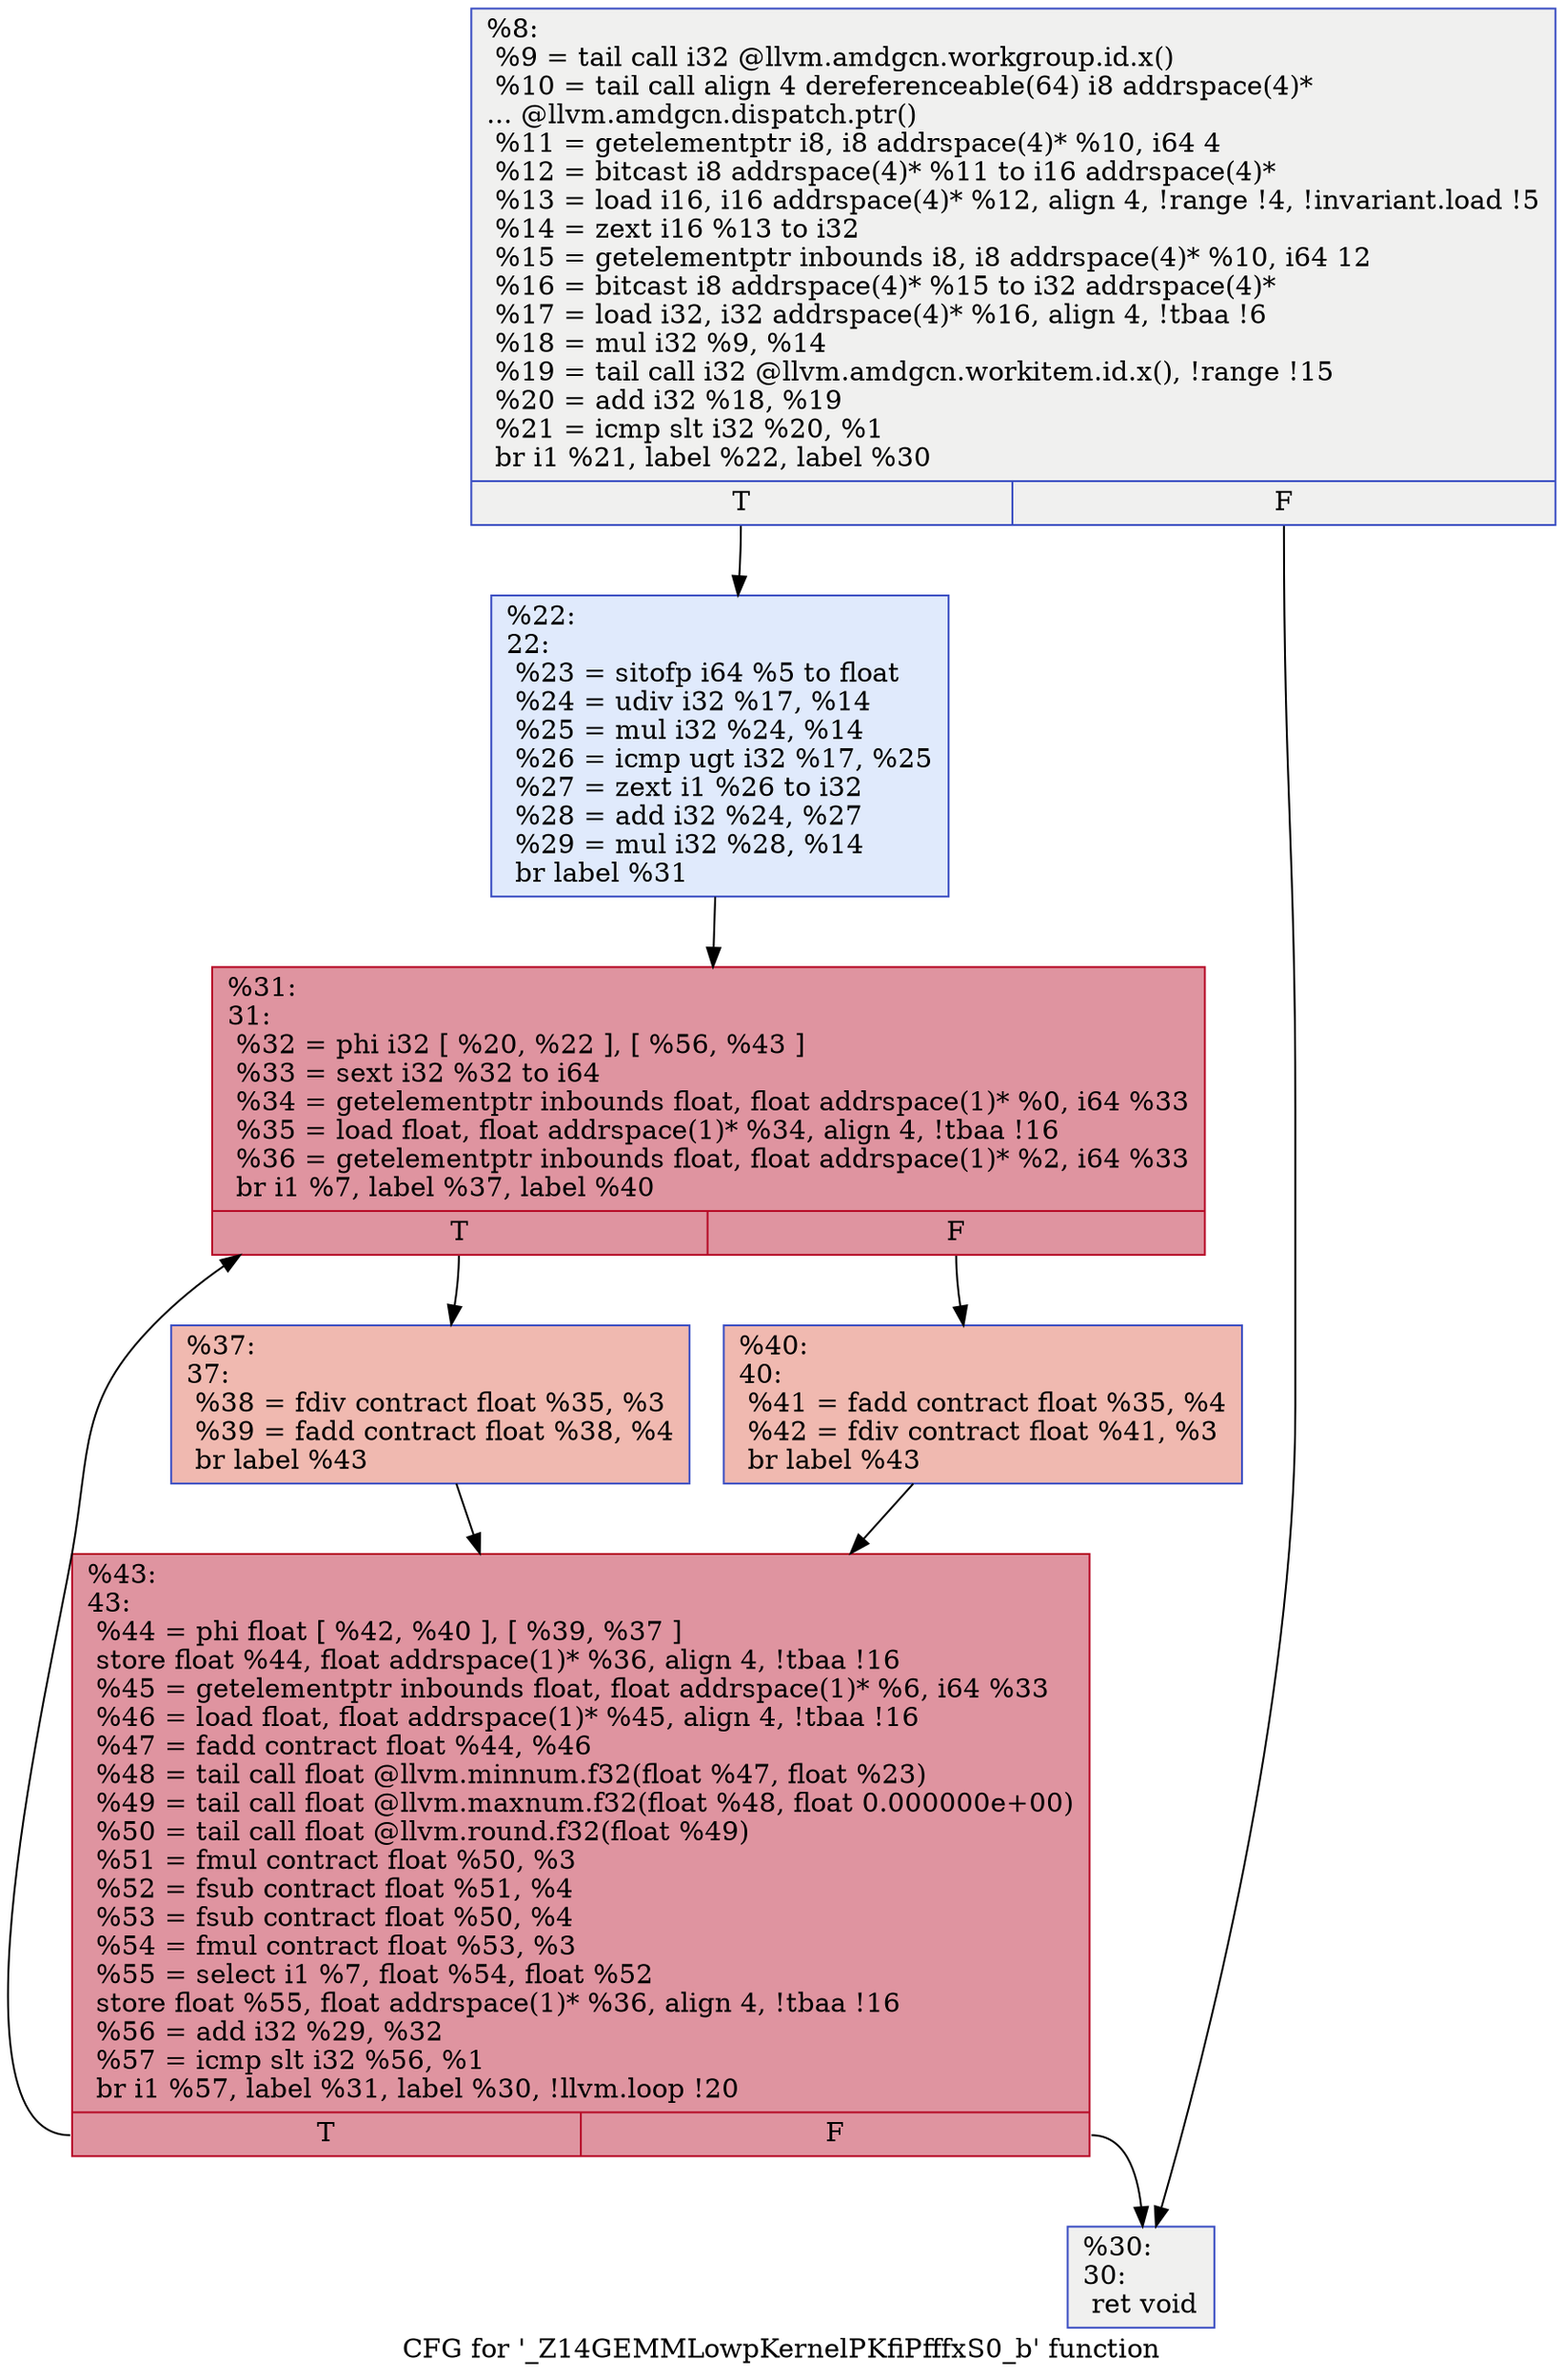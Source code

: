 digraph "CFG for '_Z14GEMMLowpKernelPKfiPfffxS0_b' function" {
	label="CFG for '_Z14GEMMLowpKernelPKfiPfffxS0_b' function";

	Node0x5418bf0 [shape=record,color="#3d50c3ff", style=filled, fillcolor="#dedcdb70",label="{%8:\l  %9 = tail call i32 @llvm.amdgcn.workgroup.id.x()\l  %10 = tail call align 4 dereferenceable(64) i8 addrspace(4)*\l... @llvm.amdgcn.dispatch.ptr()\l  %11 = getelementptr i8, i8 addrspace(4)* %10, i64 4\l  %12 = bitcast i8 addrspace(4)* %11 to i16 addrspace(4)*\l  %13 = load i16, i16 addrspace(4)* %12, align 4, !range !4, !invariant.load !5\l  %14 = zext i16 %13 to i32\l  %15 = getelementptr inbounds i8, i8 addrspace(4)* %10, i64 12\l  %16 = bitcast i8 addrspace(4)* %15 to i32 addrspace(4)*\l  %17 = load i32, i32 addrspace(4)* %16, align 4, !tbaa !6\l  %18 = mul i32 %9, %14\l  %19 = tail call i32 @llvm.amdgcn.workitem.id.x(), !range !15\l  %20 = add i32 %18, %19\l  %21 = icmp slt i32 %20, %1\l  br i1 %21, label %22, label %30\l|{<s0>T|<s1>F}}"];
	Node0x5418bf0:s0 -> Node0x541ae30;
	Node0x5418bf0:s1 -> Node0x541aec0;
	Node0x541ae30 [shape=record,color="#3d50c3ff", style=filled, fillcolor="#b9d0f970",label="{%22:\l22:                                               \l  %23 = sitofp i64 %5 to float\l  %24 = udiv i32 %17, %14\l  %25 = mul i32 %24, %14\l  %26 = icmp ugt i32 %17, %25\l  %27 = zext i1 %26 to i32\l  %28 = add i32 %24, %27\l  %29 = mul i32 %28, %14\l  br label %31\l}"];
	Node0x541ae30 -> Node0x541b3b0;
	Node0x541aec0 [shape=record,color="#3d50c3ff", style=filled, fillcolor="#dedcdb70",label="{%30:\l30:                                               \l  ret void\l}"];
	Node0x541b3b0 [shape=record,color="#b70d28ff", style=filled, fillcolor="#b70d2870",label="{%31:\l31:                                               \l  %32 = phi i32 [ %20, %22 ], [ %56, %43 ]\l  %33 = sext i32 %32 to i64\l  %34 = getelementptr inbounds float, float addrspace(1)* %0, i64 %33\l  %35 = load float, float addrspace(1)* %34, align 4, !tbaa !16\l  %36 = getelementptr inbounds float, float addrspace(1)* %2, i64 %33\l  br i1 %7, label %37, label %40\l|{<s0>T|<s1>F}}"];
	Node0x541b3b0:s0 -> Node0x541ba50;
	Node0x541b3b0:s1 -> Node0x541bae0;
	Node0x541ba50 [shape=record,color="#3d50c3ff", style=filled, fillcolor="#de614d70",label="{%37:\l37:                                               \l  %38 = fdiv contract float %35, %3\l  %39 = fadd contract float %38, %4\l  br label %43\l}"];
	Node0x541ba50 -> Node0x541b4c0;
	Node0x541bae0 [shape=record,color="#3d50c3ff", style=filled, fillcolor="#de614d70",label="{%40:\l40:                                               \l  %41 = fadd contract float %35, %4\l  %42 = fdiv contract float %41, %3\l  br label %43\l}"];
	Node0x541bae0 -> Node0x541b4c0;
	Node0x541b4c0 [shape=record,color="#b70d28ff", style=filled, fillcolor="#b70d2870",label="{%43:\l43:                                               \l  %44 = phi float [ %42, %40 ], [ %39, %37 ]\l  store float %44, float addrspace(1)* %36, align 4, !tbaa !16\l  %45 = getelementptr inbounds float, float addrspace(1)* %6, i64 %33\l  %46 = load float, float addrspace(1)* %45, align 4, !tbaa !16\l  %47 = fadd contract float %44, %46\l  %48 = tail call float @llvm.minnum.f32(float %47, float %23)\l  %49 = tail call float @llvm.maxnum.f32(float %48, float 0.000000e+00)\l  %50 = tail call float @llvm.round.f32(float %49)\l  %51 = fmul contract float %50, %3\l  %52 = fsub contract float %51, %4\l  %53 = fsub contract float %50, %4\l  %54 = fmul contract float %53, %3\l  %55 = select i1 %7, float %54, float %52\l  store float %55, float addrspace(1)* %36, align 4, !tbaa !16\l  %56 = add i32 %29, %32\l  %57 = icmp slt i32 %56, %1\l  br i1 %57, label %31, label %30, !llvm.loop !20\l|{<s0>T|<s1>F}}"];
	Node0x541b4c0:s0 -> Node0x541b3b0;
	Node0x541b4c0:s1 -> Node0x541aec0;
}
